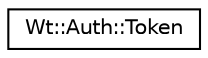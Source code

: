 digraph "Graphical Class Hierarchy"
{
 // LATEX_PDF_SIZE
  edge [fontname="Helvetica",fontsize="10",labelfontname="Helvetica",labelfontsize="10"];
  node [fontname="Helvetica",fontsize="10",shape=record];
  rankdir="LR";
  Node0 [label="Wt::Auth::Token",height=0.2,width=0.4,color="black", fillcolor="white", style="filled",URL="$classWt_1_1Auth_1_1Token.html",tooltip="An authentication token hash."];
}
